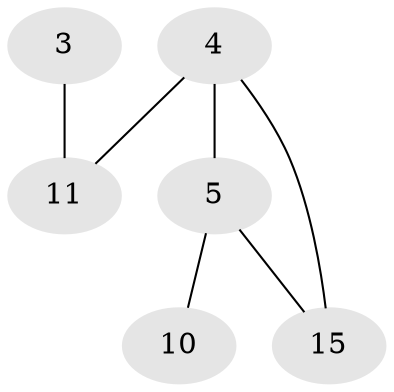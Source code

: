// Generated by graph-tools (version 1.1) at 2025/46/02/15/25 05:46:28]
// undirected, 6 vertices, 6 edges
graph export_dot {
graph [start="1"]
  node [color=gray90,style=filled];
  3 [super="+2+9"];
  4 [super="+1+6+7+16+18"];
  5 [super="+8+16"];
  10 [super="+13+17"];
  11 [super="+12+14+20"];
  15 [super="+19"];
  3 -- 11;
  4 -- 5;
  4 -- 11;
  4 -- 15;
  5 -- 10;
  5 -- 15;
}
